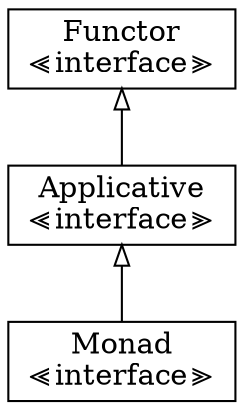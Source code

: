 digraph Typeclasses {
        node [
             shape = "record"
        ]

        edge [
             arrowtail = "empty"
        ]

        Functor [
             label = "Functor\n&#x226a;interface&#x226b;"
        ]

        Applicative [
             label = "Applicative\n&#x226a;interface&#x226b;"
        ]

        Monad [
             label = "Monad\n&#x226a;interface&#x226b;"
        ]

        Functor -> Applicative [dir = back]
        Applicative -> Monad [dir = back]
}
